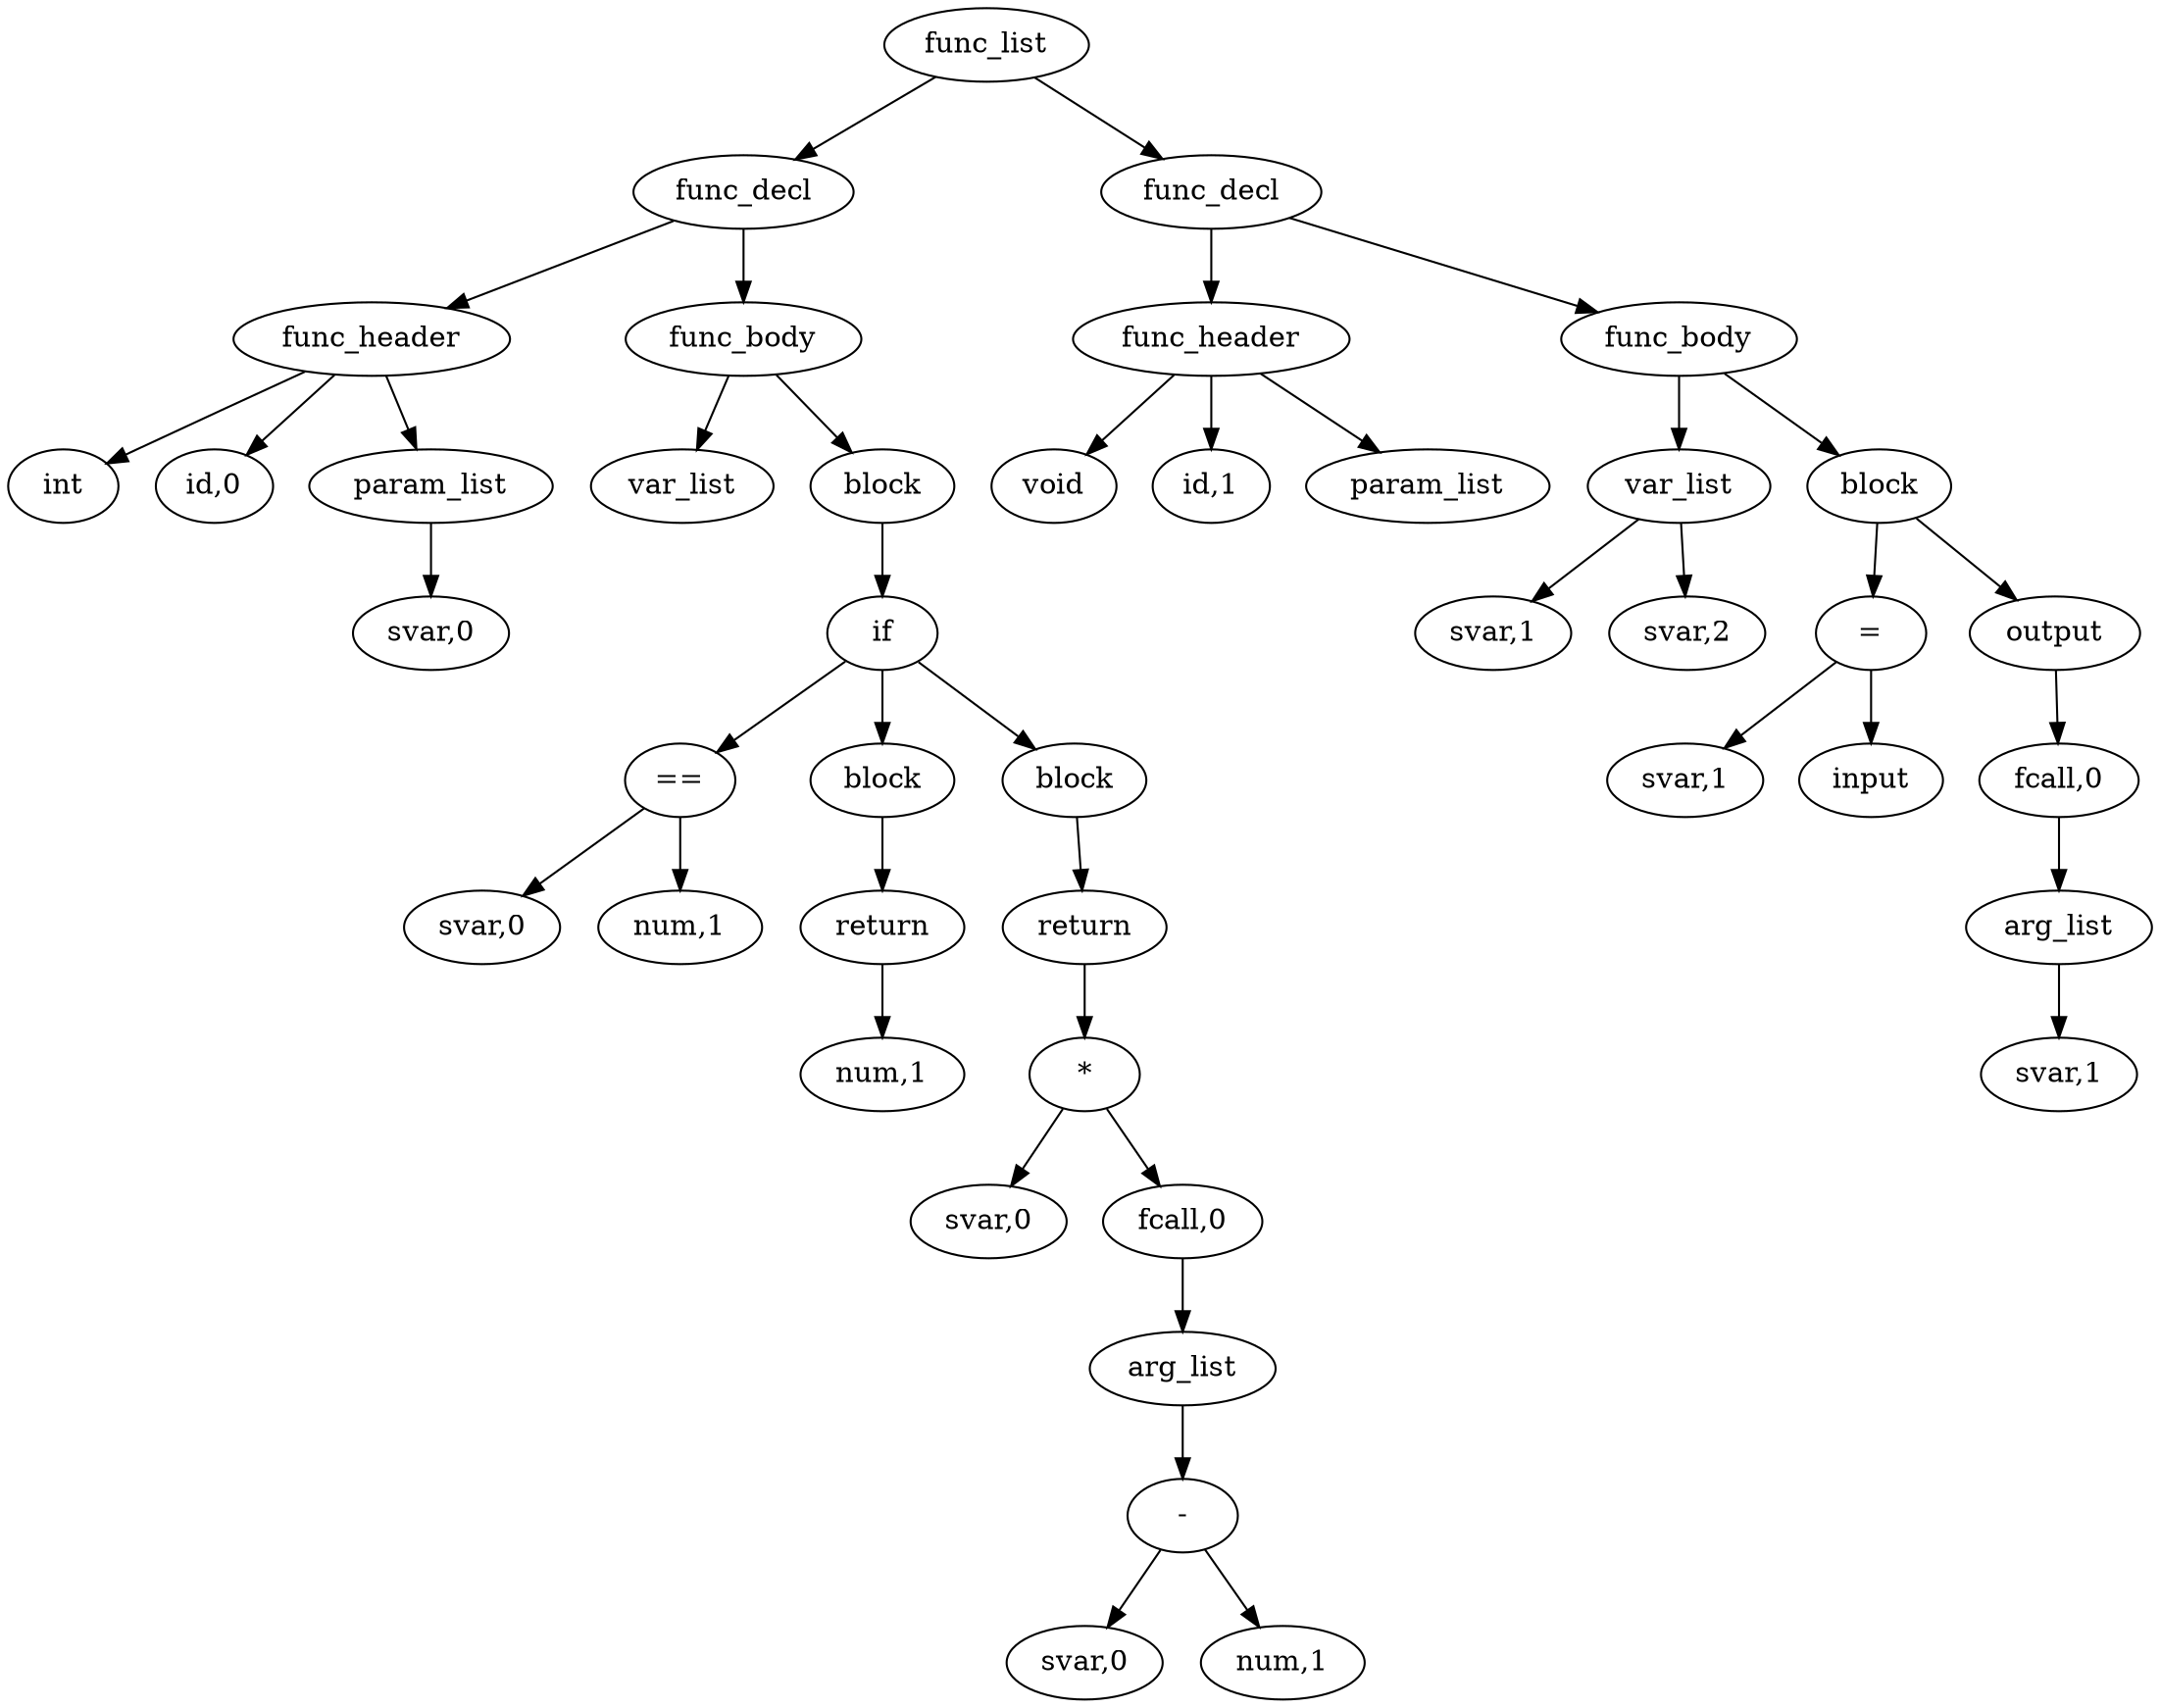 digraph {
graph [ordering="out"];
node0[label="func_list"];
node1[label="func_decl"];
node2[label="func_header"];
node3[label="int"];
node2 -> node3;
node4[label="id,0"];
node2 -> node4;
node5[label="param_list"];
node6[label="svar,0"];
node5 -> node6;
node2 -> node5;
node1 -> node2;
node7[label="func_body"];
node8[label="var_list"];
node7 -> node8;
node9[label="block"];
node10[label="if"];
node11[label="=="];
node12[label="svar,0"];
node11 -> node12;
node13[label="num,1"];
node11 -> node13;
node10 -> node11;
node14[label="block"];
node15[label="return"];
node16[label="num,1"];
node15 -> node16;
node14 -> node15;
node10 -> node14;
node17[label="block"];
node18[label="return"];
node19[label="*"];
node20[label="svar,0"];
node19 -> node20;
node21[label="fcall,0"];
node22[label="arg_list"];
node23[label="-"];
node24[label="svar,0"];
node23 -> node24;
node25[label="num,1"];
node23 -> node25;
node22 -> node23;
node21 -> node22;
node19 -> node21;
node18 -> node19;
node17 -> node18;
node10 -> node17;
node9 -> node10;
node7 -> node9;
node1 -> node7;
node0 -> node1;
node26[label="func_decl"];
node27[label="func_header"];
node28[label="void"];
node27 -> node28;
node29[label="id,1"];
node27 -> node29;
node30[label="param_list"];
node27 -> node30;
node26 -> node27;
node31[label="func_body"];
node32[label="var_list"];
node33[label="svar,1"];
node32 -> node33;
node34[label="svar,2"];
node32 -> node34;
node31 -> node32;
node35[label="block"];
node36[label="="];
node37[label="svar,1"];
node36 -> node37;
node38[label="input"];
node36 -> node38;
node35 -> node36;
node39[label="output"];
node40[label="fcall,0"];
node41[label="arg_list"];
node42[label="svar,1"];
node41 -> node42;
node40 -> node41;
node39 -> node40;
node35 -> node39;
node31 -> node35;
node26 -> node31;
node0 -> node26;
}

